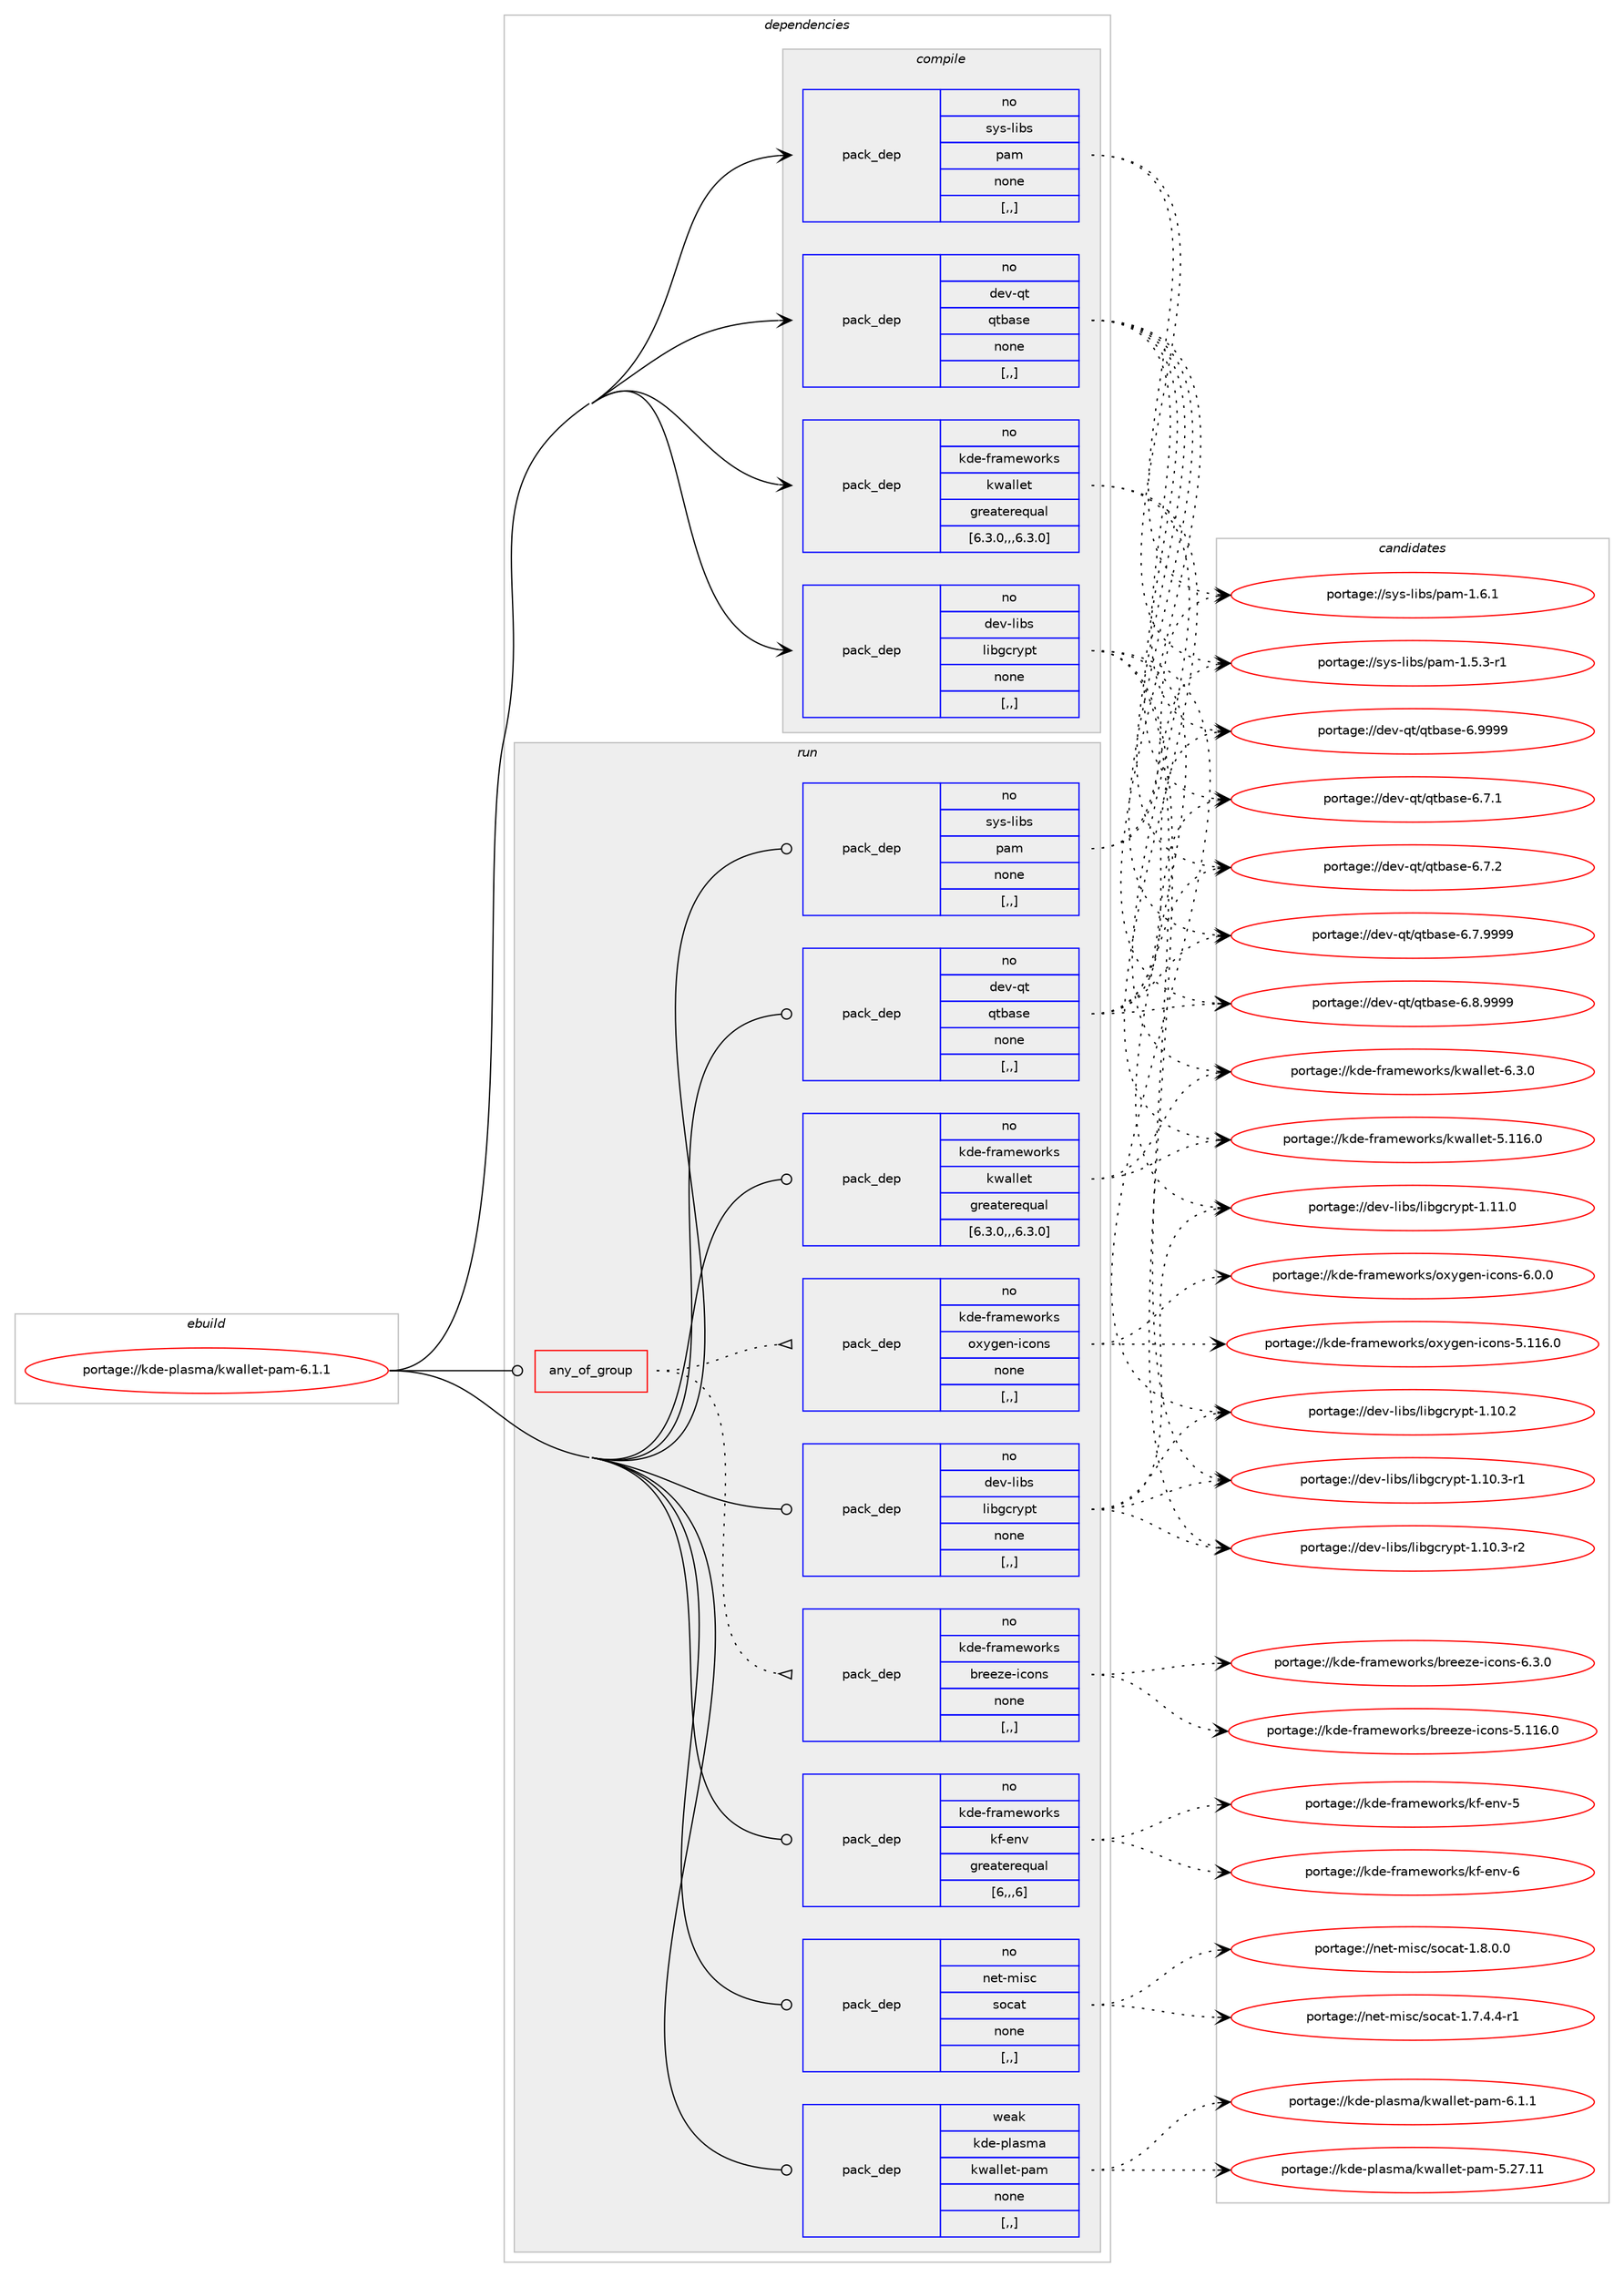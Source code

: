 digraph prolog {

# *************
# Graph options
# *************

newrank=true;
concentrate=true;
compound=true;
graph [rankdir=LR,fontname=Helvetica,fontsize=10,ranksep=1.5];#, ranksep=2.5, nodesep=0.2];
edge  [arrowhead=vee];
node  [fontname=Helvetica,fontsize=10];

# **********
# The ebuild
# **********

subgraph cluster_leftcol {
color=gray;
rank=same;
label=<<i>ebuild</i>>;
id [label="portage://kde-plasma/kwallet-pam-6.1.1", color=red, width=4, href="../kde-plasma/kwallet-pam-6.1.1.svg"];
}

# ****************
# The dependencies
# ****************

subgraph cluster_midcol {
color=gray;
label=<<i>dependencies</i>>;
subgraph cluster_compile {
fillcolor="#eeeeee";
style=filled;
label=<<i>compile</i>>;
subgraph pack194979 {
dependency264030 [label=<<TABLE BORDER="0" CELLBORDER="1" CELLSPACING="0" CELLPADDING="4" WIDTH="220"><TR><TD ROWSPAN="6" CELLPADDING="30">pack_dep</TD></TR><TR><TD WIDTH="110">no</TD></TR><TR><TD>dev-libs</TD></TR><TR><TD>libgcrypt</TD></TR><TR><TD>none</TD></TR><TR><TD>[,,]</TD></TR></TABLE>>, shape=none, color=blue];
}
id:e -> dependency264030:w [weight=20,style="solid",arrowhead="vee"];
subgraph pack194980 {
dependency264031 [label=<<TABLE BORDER="0" CELLBORDER="1" CELLSPACING="0" CELLPADDING="4" WIDTH="220"><TR><TD ROWSPAN="6" CELLPADDING="30">pack_dep</TD></TR><TR><TD WIDTH="110">no</TD></TR><TR><TD>dev-qt</TD></TR><TR><TD>qtbase</TD></TR><TR><TD>none</TD></TR><TR><TD>[,,]</TD></TR></TABLE>>, shape=none, color=blue];
}
id:e -> dependency264031:w [weight=20,style="solid",arrowhead="vee"];
subgraph pack194981 {
dependency264032 [label=<<TABLE BORDER="0" CELLBORDER="1" CELLSPACING="0" CELLPADDING="4" WIDTH="220"><TR><TD ROWSPAN="6" CELLPADDING="30">pack_dep</TD></TR><TR><TD WIDTH="110">no</TD></TR><TR><TD>kde-frameworks</TD></TR><TR><TD>kwallet</TD></TR><TR><TD>greaterequal</TD></TR><TR><TD>[6.3.0,,,6.3.0]</TD></TR></TABLE>>, shape=none, color=blue];
}
id:e -> dependency264032:w [weight=20,style="solid",arrowhead="vee"];
subgraph pack194982 {
dependency264033 [label=<<TABLE BORDER="0" CELLBORDER="1" CELLSPACING="0" CELLPADDING="4" WIDTH="220"><TR><TD ROWSPAN="6" CELLPADDING="30">pack_dep</TD></TR><TR><TD WIDTH="110">no</TD></TR><TR><TD>sys-libs</TD></TR><TR><TD>pam</TD></TR><TR><TD>none</TD></TR><TR><TD>[,,]</TD></TR></TABLE>>, shape=none, color=blue];
}
id:e -> dependency264033:w [weight=20,style="solid",arrowhead="vee"];
}
subgraph cluster_compileandrun {
fillcolor="#eeeeee";
style=filled;
label=<<i>compile and run</i>>;
}
subgraph cluster_run {
fillcolor="#eeeeee";
style=filled;
label=<<i>run</i>>;
subgraph any1935 {
dependency264034 [label=<<TABLE BORDER="0" CELLBORDER="1" CELLSPACING="0" CELLPADDING="4"><TR><TD CELLPADDING="10">any_of_group</TD></TR></TABLE>>, shape=none, color=red];subgraph pack194983 {
dependency264035 [label=<<TABLE BORDER="0" CELLBORDER="1" CELLSPACING="0" CELLPADDING="4" WIDTH="220"><TR><TD ROWSPAN="6" CELLPADDING="30">pack_dep</TD></TR><TR><TD WIDTH="110">no</TD></TR><TR><TD>kde-frameworks</TD></TR><TR><TD>breeze-icons</TD></TR><TR><TD>none</TD></TR><TR><TD>[,,]</TD></TR></TABLE>>, shape=none, color=blue];
}
dependency264034:e -> dependency264035:w [weight=20,style="dotted",arrowhead="oinv"];
subgraph pack194984 {
dependency264036 [label=<<TABLE BORDER="0" CELLBORDER="1" CELLSPACING="0" CELLPADDING="4" WIDTH="220"><TR><TD ROWSPAN="6" CELLPADDING="30">pack_dep</TD></TR><TR><TD WIDTH="110">no</TD></TR><TR><TD>kde-frameworks</TD></TR><TR><TD>oxygen-icons</TD></TR><TR><TD>none</TD></TR><TR><TD>[,,]</TD></TR></TABLE>>, shape=none, color=blue];
}
dependency264034:e -> dependency264036:w [weight=20,style="dotted",arrowhead="oinv"];
}
id:e -> dependency264034:w [weight=20,style="solid",arrowhead="odot"];
subgraph pack194985 {
dependency264037 [label=<<TABLE BORDER="0" CELLBORDER="1" CELLSPACING="0" CELLPADDING="4" WIDTH="220"><TR><TD ROWSPAN="6" CELLPADDING="30">pack_dep</TD></TR><TR><TD WIDTH="110">no</TD></TR><TR><TD>dev-libs</TD></TR><TR><TD>libgcrypt</TD></TR><TR><TD>none</TD></TR><TR><TD>[,,]</TD></TR></TABLE>>, shape=none, color=blue];
}
id:e -> dependency264037:w [weight=20,style="solid",arrowhead="odot"];
subgraph pack194986 {
dependency264038 [label=<<TABLE BORDER="0" CELLBORDER="1" CELLSPACING="0" CELLPADDING="4" WIDTH="220"><TR><TD ROWSPAN="6" CELLPADDING="30">pack_dep</TD></TR><TR><TD WIDTH="110">no</TD></TR><TR><TD>dev-qt</TD></TR><TR><TD>qtbase</TD></TR><TR><TD>none</TD></TR><TR><TD>[,,]</TD></TR></TABLE>>, shape=none, color=blue];
}
id:e -> dependency264038:w [weight=20,style="solid",arrowhead="odot"];
subgraph pack194987 {
dependency264039 [label=<<TABLE BORDER="0" CELLBORDER="1" CELLSPACING="0" CELLPADDING="4" WIDTH="220"><TR><TD ROWSPAN="6" CELLPADDING="30">pack_dep</TD></TR><TR><TD WIDTH="110">no</TD></TR><TR><TD>kde-frameworks</TD></TR><TR><TD>kf-env</TD></TR><TR><TD>greaterequal</TD></TR><TR><TD>[6,,,6]</TD></TR></TABLE>>, shape=none, color=blue];
}
id:e -> dependency264039:w [weight=20,style="solid",arrowhead="odot"];
subgraph pack194988 {
dependency264040 [label=<<TABLE BORDER="0" CELLBORDER="1" CELLSPACING="0" CELLPADDING="4" WIDTH="220"><TR><TD ROWSPAN="6" CELLPADDING="30">pack_dep</TD></TR><TR><TD WIDTH="110">no</TD></TR><TR><TD>kde-frameworks</TD></TR><TR><TD>kwallet</TD></TR><TR><TD>greaterequal</TD></TR><TR><TD>[6.3.0,,,6.3.0]</TD></TR></TABLE>>, shape=none, color=blue];
}
id:e -> dependency264040:w [weight=20,style="solid",arrowhead="odot"];
subgraph pack194989 {
dependency264041 [label=<<TABLE BORDER="0" CELLBORDER="1" CELLSPACING="0" CELLPADDING="4" WIDTH="220"><TR><TD ROWSPAN="6" CELLPADDING="30">pack_dep</TD></TR><TR><TD WIDTH="110">no</TD></TR><TR><TD>net-misc</TD></TR><TR><TD>socat</TD></TR><TR><TD>none</TD></TR><TR><TD>[,,]</TD></TR></TABLE>>, shape=none, color=blue];
}
id:e -> dependency264041:w [weight=20,style="solid",arrowhead="odot"];
subgraph pack194990 {
dependency264042 [label=<<TABLE BORDER="0" CELLBORDER="1" CELLSPACING="0" CELLPADDING="4" WIDTH="220"><TR><TD ROWSPAN="6" CELLPADDING="30">pack_dep</TD></TR><TR><TD WIDTH="110">no</TD></TR><TR><TD>sys-libs</TD></TR><TR><TD>pam</TD></TR><TR><TD>none</TD></TR><TR><TD>[,,]</TD></TR></TABLE>>, shape=none, color=blue];
}
id:e -> dependency264042:w [weight=20,style="solid",arrowhead="odot"];
subgraph pack194991 {
dependency264043 [label=<<TABLE BORDER="0" CELLBORDER="1" CELLSPACING="0" CELLPADDING="4" WIDTH="220"><TR><TD ROWSPAN="6" CELLPADDING="30">pack_dep</TD></TR><TR><TD WIDTH="110">weak</TD></TR><TR><TD>kde-plasma</TD></TR><TR><TD>kwallet-pam</TD></TR><TR><TD>none</TD></TR><TR><TD>[,,]</TD></TR></TABLE>>, shape=none, color=blue];
}
id:e -> dependency264043:w [weight=20,style="solid",arrowhead="odot"];
}
}

# **************
# The candidates
# **************

subgraph cluster_choices {
rank=same;
color=gray;
label=<<i>candidates</i>>;

subgraph choice194979 {
color=black;
nodesep=1;
choice100101118451081059811547108105981039911412111211645494649484650 [label="portage://dev-libs/libgcrypt-1.10.2", color=red, width=4,href="../dev-libs/libgcrypt-1.10.2.svg"];
choice1001011184510810598115471081059810399114121112116454946494846514511449 [label="portage://dev-libs/libgcrypt-1.10.3-r1", color=red, width=4,href="../dev-libs/libgcrypt-1.10.3-r1.svg"];
choice1001011184510810598115471081059810399114121112116454946494846514511450 [label="portage://dev-libs/libgcrypt-1.10.3-r2", color=red, width=4,href="../dev-libs/libgcrypt-1.10.3-r2.svg"];
choice100101118451081059811547108105981039911412111211645494649494648 [label="portage://dev-libs/libgcrypt-1.11.0", color=red, width=4,href="../dev-libs/libgcrypt-1.11.0.svg"];
dependency264030:e -> choice100101118451081059811547108105981039911412111211645494649484650:w [style=dotted,weight="100"];
dependency264030:e -> choice1001011184510810598115471081059810399114121112116454946494846514511449:w [style=dotted,weight="100"];
dependency264030:e -> choice1001011184510810598115471081059810399114121112116454946494846514511450:w [style=dotted,weight="100"];
dependency264030:e -> choice100101118451081059811547108105981039911412111211645494649494648:w [style=dotted,weight="100"];
}
subgraph choice194980 {
color=black;
nodesep=1;
choice10010111845113116471131169897115101455446554649 [label="portage://dev-qt/qtbase-6.7.1", color=red, width=4,href="../dev-qt/qtbase-6.7.1.svg"];
choice10010111845113116471131169897115101455446554650 [label="portage://dev-qt/qtbase-6.7.2", color=red, width=4,href="../dev-qt/qtbase-6.7.2.svg"];
choice10010111845113116471131169897115101455446554657575757 [label="portage://dev-qt/qtbase-6.7.9999", color=red, width=4,href="../dev-qt/qtbase-6.7.9999.svg"];
choice10010111845113116471131169897115101455446564657575757 [label="portage://dev-qt/qtbase-6.8.9999", color=red, width=4,href="../dev-qt/qtbase-6.8.9999.svg"];
choice1001011184511311647113116989711510145544657575757 [label="portage://dev-qt/qtbase-6.9999", color=red, width=4,href="../dev-qt/qtbase-6.9999.svg"];
dependency264031:e -> choice10010111845113116471131169897115101455446554649:w [style=dotted,weight="100"];
dependency264031:e -> choice10010111845113116471131169897115101455446554650:w [style=dotted,weight="100"];
dependency264031:e -> choice10010111845113116471131169897115101455446554657575757:w [style=dotted,weight="100"];
dependency264031:e -> choice10010111845113116471131169897115101455446564657575757:w [style=dotted,weight="100"];
dependency264031:e -> choice1001011184511311647113116989711510145544657575757:w [style=dotted,weight="100"];
}
subgraph choice194981 {
color=black;
nodesep=1;
choice107100101451021149710910111911111410711547107119971081081011164553464949544648 [label="portage://kde-frameworks/kwallet-5.116.0", color=red, width=4,href="../kde-frameworks/kwallet-5.116.0.svg"];
choice10710010145102114971091011191111141071154710711997108108101116455446514648 [label="portage://kde-frameworks/kwallet-6.3.0", color=red, width=4,href="../kde-frameworks/kwallet-6.3.0.svg"];
dependency264032:e -> choice107100101451021149710910111911111410711547107119971081081011164553464949544648:w [style=dotted,weight="100"];
dependency264032:e -> choice10710010145102114971091011191111141071154710711997108108101116455446514648:w [style=dotted,weight="100"];
}
subgraph choice194982 {
color=black;
nodesep=1;
choice115121115451081059811547112971094549465346514511449 [label="portage://sys-libs/pam-1.5.3-r1", color=red, width=4,href="../sys-libs/pam-1.5.3-r1.svg"];
choice11512111545108105981154711297109454946544649 [label="portage://sys-libs/pam-1.6.1", color=red, width=4,href="../sys-libs/pam-1.6.1.svg"];
dependency264033:e -> choice115121115451081059811547112971094549465346514511449:w [style=dotted,weight="100"];
dependency264033:e -> choice11512111545108105981154711297109454946544649:w [style=dotted,weight="100"];
}
subgraph choice194983 {
color=black;
nodesep=1;
choice1071001014510211497109101119111114107115479811410110112210145105991111101154553464949544648 [label="portage://kde-frameworks/breeze-icons-5.116.0", color=red, width=4,href="../kde-frameworks/breeze-icons-5.116.0.svg"];
choice107100101451021149710910111911111410711547981141011011221014510599111110115455446514648 [label="portage://kde-frameworks/breeze-icons-6.3.0", color=red, width=4,href="../kde-frameworks/breeze-icons-6.3.0.svg"];
dependency264035:e -> choice1071001014510211497109101119111114107115479811410110112210145105991111101154553464949544648:w [style=dotted,weight="100"];
dependency264035:e -> choice107100101451021149710910111911111410711547981141011011221014510599111110115455446514648:w [style=dotted,weight="100"];
}
subgraph choice194984 {
color=black;
nodesep=1;
choice10710010145102114971091011191111141071154711112012110310111045105991111101154553464949544648 [label="portage://kde-frameworks/oxygen-icons-5.116.0", color=red, width=4,href="../kde-frameworks/oxygen-icons-5.116.0.svg"];
choice1071001014510211497109101119111114107115471111201211031011104510599111110115455446484648 [label="portage://kde-frameworks/oxygen-icons-6.0.0", color=red, width=4,href="../kde-frameworks/oxygen-icons-6.0.0.svg"];
dependency264036:e -> choice10710010145102114971091011191111141071154711112012110310111045105991111101154553464949544648:w [style=dotted,weight="100"];
dependency264036:e -> choice1071001014510211497109101119111114107115471111201211031011104510599111110115455446484648:w [style=dotted,weight="100"];
}
subgraph choice194985 {
color=black;
nodesep=1;
choice100101118451081059811547108105981039911412111211645494649484650 [label="portage://dev-libs/libgcrypt-1.10.2", color=red, width=4,href="../dev-libs/libgcrypt-1.10.2.svg"];
choice1001011184510810598115471081059810399114121112116454946494846514511449 [label="portage://dev-libs/libgcrypt-1.10.3-r1", color=red, width=4,href="../dev-libs/libgcrypt-1.10.3-r1.svg"];
choice1001011184510810598115471081059810399114121112116454946494846514511450 [label="portage://dev-libs/libgcrypt-1.10.3-r2", color=red, width=4,href="../dev-libs/libgcrypt-1.10.3-r2.svg"];
choice100101118451081059811547108105981039911412111211645494649494648 [label="portage://dev-libs/libgcrypt-1.11.0", color=red, width=4,href="../dev-libs/libgcrypt-1.11.0.svg"];
dependency264037:e -> choice100101118451081059811547108105981039911412111211645494649484650:w [style=dotted,weight="100"];
dependency264037:e -> choice1001011184510810598115471081059810399114121112116454946494846514511449:w [style=dotted,weight="100"];
dependency264037:e -> choice1001011184510810598115471081059810399114121112116454946494846514511450:w [style=dotted,weight="100"];
dependency264037:e -> choice100101118451081059811547108105981039911412111211645494649494648:w [style=dotted,weight="100"];
}
subgraph choice194986 {
color=black;
nodesep=1;
choice10010111845113116471131169897115101455446554649 [label="portage://dev-qt/qtbase-6.7.1", color=red, width=4,href="../dev-qt/qtbase-6.7.1.svg"];
choice10010111845113116471131169897115101455446554650 [label="portage://dev-qt/qtbase-6.7.2", color=red, width=4,href="../dev-qt/qtbase-6.7.2.svg"];
choice10010111845113116471131169897115101455446554657575757 [label="portage://dev-qt/qtbase-6.7.9999", color=red, width=4,href="../dev-qt/qtbase-6.7.9999.svg"];
choice10010111845113116471131169897115101455446564657575757 [label="portage://dev-qt/qtbase-6.8.9999", color=red, width=4,href="../dev-qt/qtbase-6.8.9999.svg"];
choice1001011184511311647113116989711510145544657575757 [label="portage://dev-qt/qtbase-6.9999", color=red, width=4,href="../dev-qt/qtbase-6.9999.svg"];
dependency264038:e -> choice10010111845113116471131169897115101455446554649:w [style=dotted,weight="100"];
dependency264038:e -> choice10010111845113116471131169897115101455446554650:w [style=dotted,weight="100"];
dependency264038:e -> choice10010111845113116471131169897115101455446554657575757:w [style=dotted,weight="100"];
dependency264038:e -> choice10010111845113116471131169897115101455446564657575757:w [style=dotted,weight="100"];
dependency264038:e -> choice1001011184511311647113116989711510145544657575757:w [style=dotted,weight="100"];
}
subgraph choice194987 {
color=black;
nodesep=1;
choice107100101451021149710910111911111410711547107102451011101184553 [label="portage://kde-frameworks/kf-env-5", color=red, width=4,href="../kde-frameworks/kf-env-5.svg"];
choice107100101451021149710910111911111410711547107102451011101184554 [label="portage://kde-frameworks/kf-env-6", color=red, width=4,href="../kde-frameworks/kf-env-6.svg"];
dependency264039:e -> choice107100101451021149710910111911111410711547107102451011101184553:w [style=dotted,weight="100"];
dependency264039:e -> choice107100101451021149710910111911111410711547107102451011101184554:w [style=dotted,weight="100"];
}
subgraph choice194988 {
color=black;
nodesep=1;
choice107100101451021149710910111911111410711547107119971081081011164553464949544648 [label="portage://kde-frameworks/kwallet-5.116.0", color=red, width=4,href="../kde-frameworks/kwallet-5.116.0.svg"];
choice10710010145102114971091011191111141071154710711997108108101116455446514648 [label="portage://kde-frameworks/kwallet-6.3.0", color=red, width=4,href="../kde-frameworks/kwallet-6.3.0.svg"];
dependency264040:e -> choice107100101451021149710910111911111410711547107119971081081011164553464949544648:w [style=dotted,weight="100"];
dependency264040:e -> choice10710010145102114971091011191111141071154710711997108108101116455446514648:w [style=dotted,weight="100"];
}
subgraph choice194989 {
color=black;
nodesep=1;
choice110101116451091051159947115111999711645494655465246524511449 [label="portage://net-misc/socat-1.7.4.4-r1", color=red, width=4,href="../net-misc/socat-1.7.4.4-r1.svg"];
choice11010111645109105115994711511199971164549465646484648 [label="portage://net-misc/socat-1.8.0.0", color=red, width=4,href="../net-misc/socat-1.8.0.0.svg"];
dependency264041:e -> choice110101116451091051159947115111999711645494655465246524511449:w [style=dotted,weight="100"];
dependency264041:e -> choice11010111645109105115994711511199971164549465646484648:w [style=dotted,weight="100"];
}
subgraph choice194990 {
color=black;
nodesep=1;
choice115121115451081059811547112971094549465346514511449 [label="portage://sys-libs/pam-1.5.3-r1", color=red, width=4,href="../sys-libs/pam-1.5.3-r1.svg"];
choice11512111545108105981154711297109454946544649 [label="portage://sys-libs/pam-1.6.1", color=red, width=4,href="../sys-libs/pam-1.6.1.svg"];
dependency264042:e -> choice115121115451081059811547112971094549465346514511449:w [style=dotted,weight="100"];
dependency264042:e -> choice11512111545108105981154711297109454946544649:w [style=dotted,weight="100"];
}
subgraph choice194991 {
color=black;
nodesep=1;
choice107100101451121089711510997471071199710810810111645112971094553465055464949 [label="portage://kde-plasma/kwallet-pam-5.27.11", color=red, width=4,href="../kde-plasma/kwallet-pam-5.27.11.svg"];
choice10710010145112108971151099747107119971081081011164511297109455446494649 [label="portage://kde-plasma/kwallet-pam-6.1.1", color=red, width=4,href="../kde-plasma/kwallet-pam-6.1.1.svg"];
dependency264043:e -> choice107100101451121089711510997471071199710810810111645112971094553465055464949:w [style=dotted,weight="100"];
dependency264043:e -> choice10710010145112108971151099747107119971081081011164511297109455446494649:w [style=dotted,weight="100"];
}
}

}
